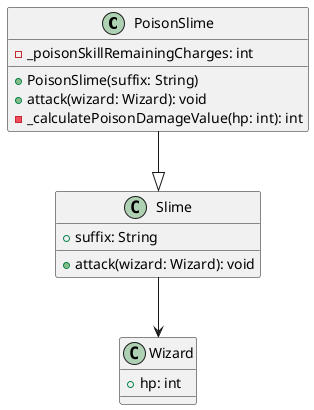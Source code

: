 @startuml
class PoisonSlime {
  - _poisonSkillRemainingCharges: int
  + PoisonSlime(suffix: String)
  + attack(wizard: Wizard): void
  - _calculatePoisonDamageValue(hp: int): int
}

class Slime {
  + suffix: String
  + attack(wizard: Wizard): void
}

class Wizard {
  + hp: int
}

PoisonSlime --|> Slime
Slime --> Wizard

@enduml